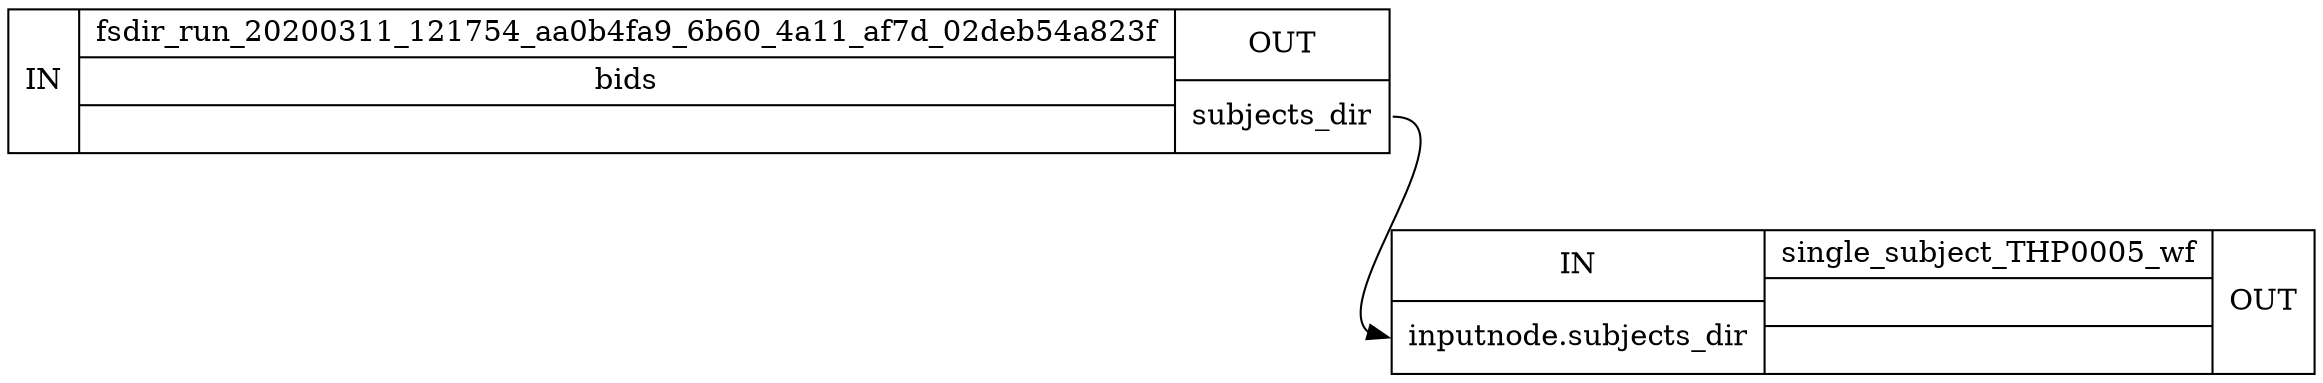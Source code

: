 digraph structs {
node [shape=record];
dmriprep_wffsdir_run_20200311_121754_aa0b4fa9_6b60_4a11_af7d_02deb54a823f [label="{IN}|{ fsdir_run_20200311_121754_aa0b4fa9_6b60_4a11_af7d_02deb54a823f | bids |  }|{OUT|<outsubjectsdir> subjects_dir}"];
dmriprep_wfsingle_subject_THP0005_wf [label="{IN|<ininputnodesubjectsdir> inputnode.subjects_dir}|{ single_subject_THP0005_wf |  |  }|{OUT}"];
dmriprep_wffsdir_run_20200311_121754_aa0b4fa9_6b60_4a11_af7d_02deb54a823f:outsubjectsdir:e -> dmriprep_wfsingle_subject_THP0005_wf:ininputnodesubjectsdir:w;
}